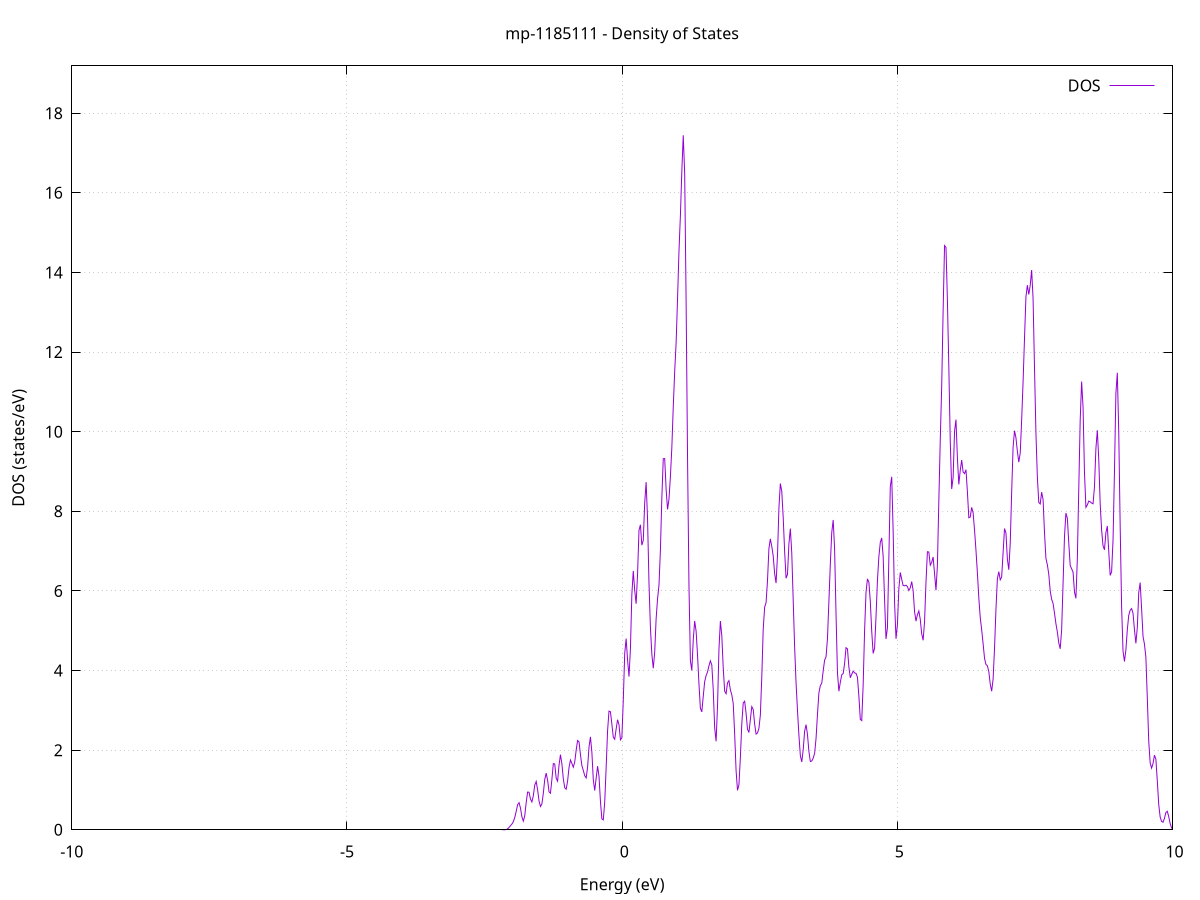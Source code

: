 set title 'mp-1185111 - Density of States'
set xlabel 'Energy (eV)'
set ylabel 'DOS (states/eV)'
set grid
set xrange [-10:10]
set yrange [0:19.187]
set xzeroaxis lt -1
set terminal png size 800,600
set output 'mp-1185111_dos_gnuplot.png'
plot '-' using 1:2 with lines title 'DOS'
-39.622100 0.000000
-39.596200 0.000000
-39.570200 0.000000
-39.544300 0.000000
-39.518400 0.000000
-39.492400 0.000000
-39.466500 0.000000
-39.440500 0.000000
-39.414600 0.000000
-39.388600 0.000000
-39.362700 0.000000
-39.336700 0.000000
-39.310800 0.000000
-39.284900 0.000000
-39.258900 0.000000
-39.233000 0.000000
-39.207000 0.000000
-39.181100 0.000000
-39.155100 0.000000
-39.129200 0.000000
-39.103200 0.000000
-39.077300 0.000000
-39.051400 0.000000
-39.025400 0.000000
-38.999500 0.000000
-38.973500 0.000000
-38.947600 0.000000
-38.921600 0.000000
-38.895700 0.000000
-38.869700 0.000000
-38.843800 0.000000
-38.817900 0.000000
-38.791900 0.000000
-38.766000 0.000000
-38.740000 0.000000
-38.714100 0.000000
-38.688100 0.000000
-38.662200 0.000000
-38.636200 0.000000
-38.610300 0.000000
-38.584400 0.000000
-38.558400 0.000000
-38.532500 0.000000
-38.506500 0.000000
-38.480600 0.000000
-38.454600 0.000000
-38.428700 0.000000
-38.402700 0.000000
-38.376800 0.000000
-38.350900 0.000000
-38.324900 0.000000
-38.299000 0.000000
-38.273000 0.000000
-38.247100 0.000000
-38.221100 0.000000
-38.195200 0.000000
-38.169300 0.000000
-38.143300 0.000000
-38.117400 0.000000
-38.091400 0.000000
-38.065500 0.000000
-38.039500 0.000000
-38.013600 0.000000
-37.987600 0.000000
-37.961700 0.000000
-37.935800 0.000000
-37.909800 0.000000
-37.883900 0.000000
-37.857900 0.000000
-37.832000 0.000000
-37.806000 0.000000
-37.780100 0.000000
-37.754100 0.000000
-37.728200 0.000000
-37.702300 0.000000
-37.676300 0.000000
-37.650400 0.000000
-37.624400 0.000000
-37.598500 0.000000
-37.572500 0.000000
-37.546600 0.000000
-37.520600 0.000000
-37.494700 0.000000
-37.468800 0.000000
-37.442800 0.000000
-37.416900 0.000500
-37.390900 0.011500
-37.365000 0.146200
-37.339000 1.101100
-37.313100 4.940000
-37.287100 13.221100
-37.261200 21.132600
-37.235300 20.185400
-37.209300 11.521200
-37.183400 3.926700
-37.157400 0.798200
-37.131500 0.096600
-37.105500 0.006900
-37.079600 0.000300
-37.053600 0.000000
-37.027700 0.000000
-37.001800 0.000000
-36.975800 0.000000
-36.949900 0.000000
-36.923900 0.000000
-36.898000 0.000000
-36.872000 0.000000
-36.846100 0.000000
-36.820100 0.000000
-36.794200 0.000000
-36.768300 0.000000
-36.742300 0.000000
-36.716400 0.000000
-36.690400 0.000000
-36.664500 0.000000
-36.638500 0.000000
-36.612600 0.000000
-36.586700 0.000000
-36.560700 0.000000
-36.534800 0.000000
-36.508800 0.000000
-36.482900 0.000000
-36.456900 0.000000
-36.431000 0.000000
-36.405000 0.000000
-36.379100 0.000000
-36.353200 0.000000
-36.327200 0.000000
-36.301300 0.000000
-36.275300 0.000000
-36.249400 0.000000
-36.223400 0.000000
-36.197500 0.000000
-36.171500 0.000000
-36.145600 0.000000
-36.119700 0.000000
-36.093700 0.000000
-36.067800 0.000000
-36.041800 0.000000
-36.015900 0.000000
-35.989900 0.000000
-35.964000 0.000000
-35.938000 0.000000
-35.912100 0.000000
-35.886200 0.000000
-35.860200 0.000000
-35.834300 0.000000
-35.808300 0.000000
-35.782400 0.000000
-35.756400 0.000000
-35.730500 0.000000
-35.704500 0.000000
-35.678600 0.000000
-35.652700 0.000000
-35.626700 0.000000
-35.600800 0.000000
-35.574800 0.000000
-35.548900 0.000000
-35.522900 0.000000
-35.497000 0.000000
-35.471000 0.000000
-35.445100 0.000000
-35.419200 0.000000
-35.393200 0.000000
-35.367300 0.000000
-35.341300 0.000000
-35.315400 0.000000
-35.289400 0.000000
-35.263500 0.000000
-35.237600 0.000000
-35.211600 0.000000
-35.185700 0.000000
-35.159700 0.000000
-35.133800 0.000000
-35.107800 0.000000
-35.081900 0.000000
-35.055900 0.000000
-35.030000 0.000000
-35.004100 0.000000
-34.978100 0.000000
-34.952200 0.000000
-34.926200 0.000000
-34.900300 0.000000
-34.874300 0.000000
-34.848400 0.000000
-34.822400 0.000000
-34.796500 0.000000
-34.770600 0.000000
-34.744600 0.000000
-34.718700 0.000000
-34.692700 0.000000
-34.666800 0.000000
-34.640800 0.000000
-34.614900 0.000000
-34.588900 0.000000
-34.563000 0.000000
-34.537100 0.000000
-34.511100 0.000000
-34.485200 0.000000
-34.459200 0.000000
-34.433300 0.000000
-34.407300 0.000000
-34.381400 0.000000
-34.355400 0.000000
-34.329500 0.000000
-34.303600 0.000000
-34.277600 0.000000
-34.251700 0.000000
-34.225700 0.000000
-34.199800 0.000000
-34.173800 0.000000
-34.147900 0.000000
-34.121900 0.000000
-34.096000 0.000000
-34.070100 0.000000
-34.044100 0.000000
-34.018200 0.000000
-33.992200 0.000000
-33.966300 0.000000
-33.940300 0.000000
-33.914400 0.000000
-33.888400 0.000000
-33.862500 0.000000
-33.836600 0.000000
-33.810600 0.000000
-33.784700 0.000000
-33.758700 0.000000
-33.732800 0.000000
-33.706800 0.000000
-33.680900 0.000000
-33.655000 0.000000
-33.629000 0.000000
-33.603100 0.000000
-33.577100 0.000000
-33.551200 0.000000
-33.525200 0.000000
-33.499300 0.000000
-33.473300 0.000000
-33.447400 0.000000
-33.421500 0.000000
-33.395500 0.000000
-33.369600 0.000000
-33.343600 0.000000
-33.317700 0.000000
-33.291700 0.000000
-33.265800 0.000000
-33.239800 0.000000
-33.213900 0.000000
-33.188000 0.000000
-33.162000 0.000000
-33.136100 0.000000
-33.110100 0.000000
-33.084200 0.000000
-33.058200 0.000000
-33.032300 0.000000
-33.006300 0.000000
-32.980400 0.000000
-32.954500 0.000000
-32.928500 0.000000
-32.902600 0.000000
-32.876600 0.000000
-32.850700 0.000000
-32.824700 0.000000
-32.798800 0.000000
-32.772800 0.000000
-32.746900 0.000000
-32.721000 0.000000
-32.695000 0.000000
-32.669100 0.000000
-32.643100 0.000000
-32.617200 0.000000
-32.591200 0.000000
-32.565300 0.000000
-32.539300 0.000000
-32.513400 0.000000
-32.487500 0.000000
-32.461500 0.000000
-32.435600 0.000000
-32.409600 0.000000
-32.383700 0.000000
-32.357700 0.000000
-32.331800 0.000000
-32.305800 0.000000
-32.279900 0.000000
-32.254000 0.000000
-32.228000 0.000000
-32.202100 0.000000
-32.176100 0.000000
-32.150200 0.000000
-32.124200 0.000000
-32.098300 0.000000
-32.072400 0.000000
-32.046400 0.000000
-32.020500 0.000000
-31.994500 0.000000
-31.968600 0.000000
-31.942600 0.000000
-31.916700 0.000000
-31.890700 0.000000
-31.864800 0.000000
-31.838900 0.000000
-31.812900 0.000000
-31.787000 0.000000
-31.761000 0.000000
-31.735100 0.000000
-31.709100 0.000000
-31.683200 0.000000
-31.657200 0.000000
-31.631300 0.000000
-31.605400 0.000000
-31.579400 0.000000
-31.553500 0.000000
-31.527500 0.000000
-31.501600 0.000000
-31.475600 0.000000
-31.449700 0.000000
-31.423700 0.000000
-31.397800 0.000000
-31.371900 0.000000
-31.345900 0.000000
-31.320000 0.000000
-31.294000 0.000000
-31.268100 0.000000
-31.242100 0.000000
-31.216200 0.000000
-31.190200 0.000000
-31.164300 0.000000
-31.138400 0.000900
-31.112400 0.019700
-31.086500 0.253200
-31.060500 1.948600
-31.034600 8.980800
-31.008600 24.830500
-30.982700 41.233200
-30.956700 41.149900
-30.930800 24.680200
-30.904900 8.890100
-30.878900 1.922700
-30.853000 0.279100
-30.827000 0.340300
-30.801100 2.007600
-30.775100 7.473300
-30.749200 16.610800
-30.723300 22.056600
-30.697300 17.502900
-30.671400 8.298000
-30.645400 2.348200
-30.619500 0.396100
-30.593500 0.039800
-30.567600 0.002400
-30.541600 0.000100
-30.515700 0.000000
-30.489800 0.000000
-30.463800 0.000000
-30.437900 0.000000
-30.411900 0.000000
-30.386000 0.000000
-30.360000 0.000000
-30.334100 0.000000
-30.308100 0.000000
-30.282200 0.000000
-30.256300 0.000000
-30.230300 0.000000
-30.204400 0.000000
-30.178400 0.000000
-30.152500 0.000000
-30.126500 0.000000
-30.100600 0.000000
-30.074600 0.000000
-30.048700 0.000000
-30.022800 0.000000
-29.996800 0.000000
-29.970900 0.000000
-29.944900 0.000000
-29.919000 0.000000
-29.893000 0.000000
-29.867100 0.000000
-29.841100 0.000000
-29.815200 0.000000
-29.789300 0.000000
-29.763300 0.000000
-29.737400 0.000000
-29.711400 0.000000
-29.685500 0.000000
-29.659500 0.000000
-29.633600 0.000000
-29.607600 0.000000
-29.581700 0.000000
-29.555800 0.000000
-29.529800 0.000000
-29.503900 0.000000
-29.477900 0.000000
-29.452000 0.000000
-29.426000 0.000000
-29.400100 0.000000
-29.374100 0.000000
-29.348200 0.000000
-29.322300 0.000000
-29.296300 0.000000
-29.270400 0.000000
-29.244400 0.000000
-29.218500 0.000000
-29.192500 0.000000
-29.166600 0.000000
-29.140700 0.000000
-29.114700 0.000000
-29.088800 0.000000
-29.062800 0.000000
-29.036900 0.000000
-29.010900 0.000000
-28.985000 0.000000
-28.959000 0.000000
-28.933100 0.000000
-28.907200 0.000000
-28.881200 0.000000
-28.855300 0.000000
-28.829300 0.000000
-28.803400 0.000000
-28.777400 0.000000
-28.751500 0.000000
-28.725500 0.000000
-28.699600 0.000000
-28.673700 0.000000
-28.647700 0.000000
-28.621800 0.000000
-28.595800 0.000000
-28.569900 0.000000
-28.543900 0.000000
-28.518000 0.000000
-28.492000 0.000000
-28.466100 0.000000
-28.440200 0.000000
-28.414200 0.000000
-28.388300 0.000000
-28.362300 0.000000
-28.336400 0.000000
-28.310400 0.000000
-28.284500 0.000000
-28.258500 0.000000
-28.232600 0.000000
-28.206700 0.000000
-28.180700 0.000000
-28.154800 0.000000
-28.128800 0.000000
-28.102900 0.000000
-28.076900 0.000000
-28.051000 0.000000
-28.025000 0.000000
-27.999100 0.000000
-27.973200 0.000000
-27.947200 0.000000
-27.921300 0.000000
-27.895300 0.000000
-27.869400 0.000000
-27.843400 0.000000
-27.817500 0.000000
-27.791500 0.000000
-27.765600 0.000000
-27.739700 0.000000
-27.713700 0.000000
-27.687800 0.000000
-27.661800 0.000000
-27.635900 0.000000
-27.609900 0.000000
-27.584000 0.000000
-27.558100 0.000000
-27.532100 0.000000
-27.506200 0.000000
-27.480200 0.000000
-27.454300 0.000000
-27.428300 0.000000
-27.402400 0.000000
-27.376400 0.000000
-27.350500 0.000000
-27.324600 0.000000
-27.298600 0.000000
-27.272700 0.000000
-27.246700 0.000000
-27.220800 0.000000
-27.194800 0.000000
-27.168900 0.000000
-27.142900 0.000000
-27.117000 0.000000
-27.091100 0.000000
-27.065100 0.000000
-27.039200 0.000000
-27.013200 0.000000
-26.987300 0.000000
-26.961300 0.000000
-26.935400 0.000000
-26.909400 0.000000
-26.883500 0.000000
-26.857600 0.000000
-26.831600 0.000000
-26.805700 0.000000
-26.779700 0.000000
-26.753800 0.000000
-26.727800 0.000000
-26.701900 0.000000
-26.675900 0.000000
-26.650000 0.000000
-26.624100 0.000000
-26.598100 0.000000
-26.572200 0.000000
-26.546200 0.000000
-26.520300 0.000000
-26.494300 0.000000
-26.468400 0.000000
-26.442400 0.000000
-26.416500 0.000000
-26.390600 0.000000
-26.364600 0.000000
-26.338700 0.000000
-26.312700 0.000000
-26.286800 0.000000
-26.260800 0.000000
-26.234900 0.000000
-26.209000 0.000000
-26.183000 0.000000
-26.157100 0.000000
-26.131100 0.000000
-26.105200 0.000000
-26.079200 0.000000
-26.053300 0.000000
-26.027300 0.000000
-26.001400 0.000000
-25.975500 0.000000
-25.949500 0.000000
-25.923600 0.000000
-25.897600 0.000000
-25.871700 0.000000
-25.845700 0.000000
-25.819800 0.000000
-25.793800 0.000000
-25.767900 0.000000
-25.742000 0.000000
-25.716000 0.000000
-25.690100 0.000000
-25.664100 0.000000
-25.638200 0.000000
-25.612200 0.000000
-25.586300 0.000000
-25.560300 0.000000
-25.534400 0.000000
-25.508500 0.000000
-25.482500 0.000000
-25.456600 0.000000
-25.430600 0.000000
-25.404700 0.000000
-25.378700 0.000000
-25.352800 0.000000
-25.326800 0.000000
-25.300900 0.000000
-25.275000 0.000000
-25.249000 0.000000
-25.223100 0.000000
-25.197100 0.000000
-25.171200 0.000000
-25.145200 0.000000
-25.119300 0.000000
-25.093300 0.000000
-25.067400 0.000000
-25.041500 0.000000
-25.015500 0.000000
-24.989600 0.000000
-24.963600 0.000000
-24.937700 0.000000
-24.911700 0.000000
-24.885800 0.000000
-24.859800 0.000000
-24.833900 0.000000
-24.808000 0.000000
-24.782000 0.000000
-24.756100 0.000000
-24.730100 0.000000
-24.704200 0.000000
-24.678200 0.000000
-24.652300 0.000000
-24.626400 0.000000
-24.600400 0.000000
-24.574500 0.000000
-24.548500 0.000000
-24.522600 0.000000
-24.496600 0.000000
-24.470700 0.000000
-24.444700 0.000000
-24.418800 0.000000
-24.392900 0.000000
-24.366900 0.000000
-24.341000 0.000000
-24.315000 0.000000
-24.289100 0.000000
-24.263100 0.000000
-24.237200 0.000000
-24.211200 0.000000
-24.185300 0.000000
-24.159400 0.000000
-24.133400 0.000000
-24.107500 0.000000
-24.081500 0.000000
-24.055600 0.000000
-24.029600 0.000000
-24.003700 0.000000
-23.977700 0.000000
-23.951800 0.000000
-23.925900 0.000000
-23.899900 0.000000
-23.874000 0.000000
-23.848000 0.000000
-23.822100 0.000000
-23.796100 0.000000
-23.770200 0.000000
-23.744200 0.000000
-23.718300 0.000000
-23.692400 0.000000
-23.666400 0.000000
-23.640500 0.000000
-23.614500 0.000000
-23.588600 0.000000
-23.562600 0.000000
-23.536700 0.000000
-23.510700 0.000000
-23.484800 0.000000
-23.458900 0.000000
-23.432900 0.000000
-23.407000 0.000000
-23.381000 0.000000
-23.355100 0.000000
-23.329100 0.000000
-23.303200 0.000000
-23.277200 0.000000
-23.251300 0.000000
-23.225400 0.000000
-23.199400 0.000000
-23.173500 0.000000
-23.147500 0.000000
-23.121600 0.000000
-23.095600 0.000000
-23.069700 0.000000
-23.043800 0.000000
-23.017800 0.000000
-22.991900 0.000000
-22.965900 0.000000
-22.940000 0.000000
-22.914000 0.000000
-22.888100 0.000000
-22.862100 0.000000
-22.836200 0.000000
-22.810300 0.000000
-22.784300 0.000000
-22.758400 0.000000
-22.732400 0.000000
-22.706500 0.000000
-22.680500 0.000000
-22.654600 0.000000
-22.628600 0.000000
-22.602700 0.000000
-22.576800 0.000000
-22.550800 0.000000
-22.524900 0.000000
-22.498900 0.000000
-22.473000 0.000000
-22.447000 0.000000
-22.421100 0.000000
-22.395100 0.000000
-22.369200 0.000000
-22.343300 0.000000
-22.317300 0.000000
-22.291400 0.000000
-22.265400 0.000000
-22.239500 0.000000
-22.213500 0.000000
-22.187600 0.000000
-22.161600 0.000000
-22.135700 0.000000
-22.109800 0.000000
-22.083800 0.000000
-22.057900 0.000000
-22.031900 0.000000
-22.006000 0.000000
-21.980000 0.000000
-21.954100 0.000000
-21.928100 0.000000
-21.902200 0.000000
-21.876300 0.000000
-21.850300 0.000000
-21.824400 0.000000
-21.798400 0.000000
-21.772500 0.000000
-21.746500 0.000000
-21.720600 0.000000
-21.694700 0.000000
-21.668700 0.000000
-21.642800 0.000000
-21.616800 0.000000
-21.590900 0.000000
-21.564900 0.000000
-21.539000 0.000000
-21.513000 0.000000
-21.487100 0.000000
-21.461200 0.000000
-21.435200 0.000000
-21.409300 0.000000
-21.383300 0.000000
-21.357400 0.000000
-21.331400 0.000000
-21.305500 0.000000
-21.279500 0.000000
-21.253600 0.000000
-21.227700 0.000000
-21.201700 0.000000
-21.175800 0.000000
-21.149800 0.000000
-21.123900 0.000000
-21.097900 0.000000
-21.072000 0.000000
-21.046000 0.000000
-21.020100 0.000000
-20.994200 0.000000
-20.968200 0.000000
-20.942300 0.000000
-20.916300 0.000000
-20.890400 0.000000
-20.864400 0.000000
-20.838500 0.000000
-20.812500 0.000000
-20.786600 0.000000
-20.760700 0.000000
-20.734700 0.000000
-20.708800 0.000000
-20.682800 0.000000
-20.656900 0.000000
-20.630900 0.000000
-20.605000 0.000000
-20.579000 0.000000
-20.553100 0.000000
-20.527200 0.000000
-20.501200 0.000000
-20.475300 0.000000
-20.449300 0.000000
-20.423400 0.000000
-20.397400 0.000000
-20.371500 0.000000
-20.345500 0.000000
-20.319600 0.000000
-20.293700 0.000000
-20.267700 0.000000
-20.241800 0.000000
-20.215800 0.000000
-20.189900 0.000000
-20.163900 0.000000
-20.138000 0.000000
-20.112100 0.000000
-20.086100 0.000000
-20.060200 0.000000
-20.034200 0.000000
-20.008300 0.000000
-19.982300 0.000000
-19.956400 0.000000
-19.930400 0.000000
-19.904500 0.000000
-19.878600 0.000000
-19.852600 0.000000
-19.826700 0.000000
-19.800700 0.000000
-19.774800 0.000000
-19.748800 0.000000
-19.722900 0.000000
-19.696900 0.000000
-19.671000 0.000000
-19.645100 0.000000
-19.619100 0.000000
-19.593200 0.000000
-19.567200 0.000000
-19.541300 0.000000
-19.515300 0.000000
-19.489400 0.000000
-19.463400 0.000000
-19.437500 0.000000
-19.411600 0.000800
-19.385600 0.016200
-19.359700 0.200300
-19.333700 1.511900
-19.307800 7.141400
-19.281800 21.741100
-19.255900 43.859600
-19.229900 59.299300
-19.204000 53.068900
-19.178100 30.587400
-19.152100 11.040400
-19.126200 2.443300
-19.100200 0.327000
-19.074300 0.026200
-19.048300 0.001300
-19.022400 0.000000
-18.996400 0.000000
-18.970500 0.000000
-18.944600 0.000000
-18.918600 0.000000
-18.892700 0.000000
-18.866700 0.000000
-18.840800 0.000000
-18.814800 0.000000
-18.788900 0.000000
-18.762900 0.000000
-18.737000 0.000000
-18.711100 0.000000
-18.685100 0.000000
-18.659200 0.000000
-18.633200 0.000000
-18.607300 0.000000
-18.581300 0.000000
-18.555400 0.000000
-18.529500 0.000000
-18.503500 0.000000
-18.477600 0.000000
-18.451600 0.000000
-18.425700 0.000000
-18.399700 0.000000
-18.373800 0.000000
-18.347800 0.000000
-18.321900 0.000000
-18.296000 0.000000
-18.270000 0.000000
-18.244100 0.000000
-18.218100 0.000000
-18.192200 0.000000
-18.166200 0.000000
-18.140300 0.000000
-18.114300 0.000000
-18.088400 0.000000
-18.062500 0.000000
-18.036500 0.000000
-18.010600 0.000000
-17.984600 0.000000
-17.958700 0.000000
-17.932700 0.000000
-17.906800 0.000000
-17.880800 0.000000
-17.854900 0.000000
-17.829000 0.000000
-17.803000 0.000000
-17.777100 0.000000
-17.751100 0.000000
-17.725200 0.000000
-17.699200 0.000000
-17.673300 0.000000
-17.647300 0.000000
-17.621400 0.000000
-17.595500 0.000000
-17.569500 0.000000
-17.543600 0.000000
-17.517600 0.000000
-17.491700 0.000000
-17.465700 0.000000
-17.439800 0.000000
-17.413800 0.000000
-17.387900 0.000000
-17.362000 0.000000
-17.336000 0.000000
-17.310100 0.000000
-17.284100 0.000000
-17.258200 0.000000
-17.232200 0.000000
-17.206300 0.000000
-17.180400 0.000000
-17.154400 0.000000
-17.128500 0.000000
-17.102500 0.000000
-17.076600 0.000000
-17.050600 0.000000
-17.024700 0.000000
-16.998700 0.000000
-16.972800 0.000000
-16.946900 0.000000
-16.920900 0.000000
-16.895000 0.000000
-16.869000 0.000000
-16.843100 0.000000
-16.817100 0.000000
-16.791200 0.000000
-16.765200 0.000000
-16.739300 0.000000
-16.713400 0.000000
-16.687400 0.000000
-16.661500 0.000000
-16.635500 0.000000
-16.609600 0.000000
-16.583600 0.000000
-16.557700 0.000000
-16.531700 0.000000
-16.505800 0.000000
-16.479900 0.000000
-16.453900 0.000000
-16.428000 0.000000
-16.402000 0.000000
-16.376100 0.000000
-16.350100 0.000000
-16.324200 0.000000
-16.298200 0.000000
-16.272300 0.000000
-16.246400 0.000000
-16.220400 0.000000
-16.194500 0.000000
-16.168500 0.000000
-16.142600 0.000000
-16.116600 0.000000
-16.090700 0.000000
-16.064700 0.000000
-16.038800 0.000000
-16.012900 0.000000
-15.986900 0.000000
-15.961000 0.000000
-15.935000 0.000000
-15.909100 0.000000
-15.883100 0.000000
-15.857200 0.000000
-15.831200 0.000000
-15.805300 0.000000
-15.779400 0.000000
-15.753400 0.000000
-15.727500 0.000000
-15.701500 0.000000
-15.675600 0.000000
-15.649600 0.000000
-15.623700 0.000000
-15.597800 0.000000
-15.571800 0.000000
-15.545900 0.000000
-15.519900 0.000000
-15.494000 0.000000
-15.468000 0.000000
-15.442100 0.000000
-15.416100 0.000000
-15.390200 0.000000
-15.364300 0.000000
-15.338300 0.000000
-15.312400 0.000000
-15.286400 0.000000
-15.260500 0.000000
-15.234500 0.000000
-15.208600 0.000000
-15.182600 0.000000
-15.156700 0.000000
-15.130800 0.000000
-15.104800 0.000000
-15.078900 0.000000
-15.052900 0.000000
-15.027000 0.000000
-15.001000 0.000000
-14.975100 0.000000
-14.949100 0.000000
-14.923200 0.000000
-14.897300 0.000000
-14.871300 0.000000
-14.845400 0.000000
-14.819400 0.000000
-14.793500 0.000000
-14.767500 0.000200
-14.741600 0.004100
-14.715600 0.060500
-14.689700 0.545100
-14.663800 3.049400
-14.637800 10.771500
-14.611900 24.706500
-14.585900 38.941500
-14.560000 47.884800
-14.534000 57.215700
-14.508100 73.422200
-14.482100 83.687000
-14.456200 68.997500
-14.430300 37.364600
-14.404300 12.839800
-14.378400 3.319500
-14.352400 4.330300
-14.326500 16.123500
-14.300500 40.199300
-14.274600 61.965500
-14.248700 58.846100
-14.222700 34.298700
-14.196800 12.209000
-14.170800 2.639700
-14.144900 0.344800
-14.118900 0.027100
-14.093000 0.001300
-14.067000 0.000000
-14.041100 0.000000
-14.015200 0.000000
-13.989200 0.000000
-13.963300 0.000000
-13.937300 0.000000
-13.911400 0.000000
-13.885400 0.000000
-13.859500 0.000000
-13.833500 0.000000
-13.807600 0.000000
-13.781700 0.000000
-13.755700 0.000000
-13.729800 0.000000
-13.703800 0.000000
-13.677900 0.000000
-13.651900 0.000000
-13.626000 0.000000
-13.600000 0.000000
-13.574100 0.000000
-13.548200 0.000000
-13.522200 0.000000
-13.496300 0.000000
-13.470300 0.000000
-13.444400 0.000000
-13.418400 0.000000
-13.392500 0.000000
-13.366500 0.000000
-13.340600 0.000000
-13.314700 0.000000
-13.288700 0.000000
-13.262800 0.000000
-13.236800 0.000000
-13.210900 0.000000
-13.184900 0.000000
-13.159000 0.000000
-13.133000 0.000000
-13.107100 0.000000
-13.081200 0.000000
-13.055200 0.000000
-13.029300 0.000000
-13.003300 0.000000
-12.977400 0.000000
-12.951400 0.000000
-12.925500 0.000000
-12.899500 0.000000
-12.873600 0.000000
-12.847700 0.000000
-12.821700 0.000000
-12.795800 0.000000
-12.769800 0.000000
-12.743900 0.000000
-12.717900 0.000000
-12.692000 0.000000
-12.666100 0.000000
-12.640100 0.000000
-12.614200 0.000000
-12.588200 0.000000
-12.562300 0.000000
-12.536300 0.000000
-12.510400 0.000000
-12.484400 0.000000
-12.458500 0.000000
-12.432600 0.000000
-12.406600 0.000000
-12.380700 0.000000
-12.354700 0.000000
-12.328800 0.000000
-12.302800 0.000000
-12.276900 0.000000
-12.250900 0.000000
-12.225000 0.000000
-12.199100 0.000000
-12.173100 0.000000
-12.147200 0.000000
-12.121200 0.000000
-12.095300 0.000000
-12.069300 0.000000
-12.043400 0.000000
-12.017400 0.000000
-11.991500 0.000000
-11.965600 0.000000
-11.939600 0.000000
-11.913700 0.000000
-11.887700 0.000000
-11.861800 0.000000
-11.835800 0.000000
-11.809900 0.000000
-11.783900 0.000000
-11.758000 0.000000
-11.732100 0.000000
-11.706100 0.000000
-11.680200 0.000000
-11.654200 0.000000
-11.628300 0.000000
-11.602300 0.000000
-11.576400 0.000000
-11.550400 0.000000
-11.524500 0.000000
-11.498600 0.000000
-11.472600 0.000000
-11.446700 0.000000
-11.420700 0.000000
-11.394800 0.000000
-11.368800 0.000000
-11.342900 0.000000
-11.316900 0.000000
-11.291000 0.000000
-11.265100 0.000000
-11.239100 0.000000
-11.213200 0.000000
-11.187200 0.000000
-11.161300 0.000000
-11.135300 0.000000
-11.109400 0.000000
-11.083500 0.000000
-11.057500 0.000000
-11.031600 0.000000
-11.005600 0.000000
-10.979700 0.000000
-10.953700 0.000000
-10.927800 0.000000
-10.901800 0.000000
-10.875900 0.000000
-10.850000 0.000000
-10.824000 0.000000
-10.798100 0.000000
-10.772100 0.000000
-10.746200 0.000000
-10.720200 0.000000
-10.694300 0.000000
-10.668300 0.000000
-10.642400 0.000000
-10.616500 0.000000
-10.590500 0.000000
-10.564600 0.000000
-10.538600 0.000000
-10.512700 0.000000
-10.486700 0.000000
-10.460800 0.000000
-10.434800 0.000000
-10.408900 0.000000
-10.383000 0.000000
-10.357000 0.000000
-10.331100 0.000000
-10.305100 0.000000
-10.279200 0.000000
-10.253200 0.000000
-10.227300 0.000000
-10.201300 0.000000
-10.175400 0.000000
-10.149500 0.000000
-10.123500 0.000000
-10.097600 0.000000
-10.071600 0.000000
-10.045700 0.000000
-10.019700 0.000000
-9.993800 0.000000
-9.967800 0.000000
-9.941900 0.000000
-9.916000 0.000000
-9.890000 0.000000
-9.864100 0.000000
-9.838100 0.000000
-9.812200 0.000000
-9.786200 0.000000
-9.760300 0.000000
-9.734400 0.000000
-9.708400 0.000000
-9.682500 0.000000
-9.656500 0.000000
-9.630600 0.000000
-9.604600 0.000000
-9.578700 0.000000
-9.552700 0.000000
-9.526800 0.000000
-9.500900 0.000000
-9.474900 0.000000
-9.449000 0.000000
-9.423000 0.000000
-9.397100 0.000000
-9.371100 0.000000
-9.345200 0.000000
-9.319200 0.000000
-9.293300 0.000000
-9.267400 0.000000
-9.241400 0.000000
-9.215500 0.000000
-9.189500 0.000000
-9.163600 0.000000
-9.137600 0.000000
-9.111700 0.000000
-9.085700 0.000000
-9.059800 0.000000
-9.033900 0.000000
-9.007900 0.000000
-8.982000 0.000000
-8.956000 0.000000
-8.930100 0.000000
-8.904100 0.000000
-8.878200 0.000000
-8.852200 0.000000
-8.826300 0.000000
-8.800400 0.000000
-8.774400 0.000000
-8.748500 0.000000
-8.722500 0.000000
-8.696600 0.000000
-8.670600 0.000000
-8.644700 0.000000
-8.618700 0.000000
-8.592800 0.000000
-8.566900 0.000000
-8.540900 0.000000
-8.515000 0.000000
-8.489000 0.000000
-8.463100 0.000000
-8.437100 0.000000
-8.411200 0.000000
-8.385200 0.000000
-8.359300 0.000000
-8.333400 0.000000
-8.307400 0.000000
-8.281500 0.000000
-8.255500 0.000000
-8.229600 0.000000
-8.203600 0.000000
-8.177700 0.000000
-8.151800 0.000000
-8.125800 0.000000
-8.099900 0.000000
-8.073900 0.000000
-8.048000 0.000000
-8.022000 0.000000
-7.996100 0.000000
-7.970100 0.000000
-7.944200 0.000000
-7.918300 0.000000
-7.892300 0.000000
-7.866400 0.000000
-7.840400 0.000000
-7.814500 0.000000
-7.788500 0.000000
-7.762600 0.000000
-7.736600 0.000000
-7.710700 0.000000
-7.684800 0.000000
-7.658800 0.000000
-7.632900 0.000000
-7.606900 0.000000
-7.581000 0.000000
-7.555000 0.000000
-7.529100 0.000000
-7.503100 0.000000
-7.477200 0.000000
-7.451300 0.000000
-7.425300 0.000000
-7.399400 0.000000
-7.373400 0.000000
-7.347500 0.000000
-7.321500 0.000000
-7.295600 0.000000
-7.269600 0.000000
-7.243700 0.000000
-7.217800 0.000000
-7.191800 0.000000
-7.165900 0.000000
-7.139900 0.000000
-7.114000 0.000000
-7.088000 0.000000
-7.062100 0.000000
-7.036100 0.000000
-7.010200 0.000000
-6.984300 0.000000
-6.958300 0.000000
-6.932400 0.000000
-6.906400 0.000000
-6.880500 0.000000
-6.854500 0.000000
-6.828600 0.000000
-6.802600 0.000000
-6.776700 0.000000
-6.750800 0.000000
-6.724800 0.000000
-6.698900 0.000000
-6.672900 0.000000
-6.647000 0.000000
-6.621000 0.000000
-6.595100 0.000000
-6.569200 0.000000
-6.543200 0.000000
-6.517300 0.000000
-6.491300 0.000000
-6.465400 0.000000
-6.439400 0.000000
-6.413500 0.000000
-6.387500 0.000000
-6.361600 0.000000
-6.335700 0.000000
-6.309700 0.000000
-6.283800 0.000000
-6.257800 0.000000
-6.231900 0.000000
-6.205900 0.000000
-6.180000 0.000000
-6.154000 0.000000
-6.128100 0.000000
-6.102200 0.000000
-6.076200 0.000000
-6.050300 0.000000
-6.024300 0.000000
-5.998400 0.000000
-5.972400 0.000000
-5.946500 0.000000
-5.920500 0.000000
-5.894600 0.000000
-5.868700 0.000000
-5.842700 0.000000
-5.816800 0.000000
-5.790800 0.000000
-5.764900 0.000000
-5.738900 0.000000
-5.713000 0.000000
-5.687000 0.000000
-5.661100 0.000000
-5.635200 0.000000
-5.609200 0.000000
-5.583300 0.000000
-5.557300 0.000000
-5.531400 0.000000
-5.505400 0.000000
-5.479500 0.000000
-5.453500 0.000000
-5.427600 0.000000
-5.401700 0.000000
-5.375700 0.000000
-5.349800 0.000000
-5.323800 0.000000
-5.297900 0.000000
-5.271900 0.000000
-5.246000 0.000000
-5.220100 0.000000
-5.194100 0.000000
-5.168200 0.000000
-5.142200 0.000000
-5.116300 0.000000
-5.090300 0.000000
-5.064400 0.000000
-5.038400 0.000000
-5.012500 0.000000
-4.986600 0.000000
-4.960600 0.000000
-4.934700 0.000000
-4.908700 0.000000
-4.882800 0.000000
-4.856800 0.000000
-4.830900 0.000000
-4.804900 0.000000
-4.779000 0.000000
-4.753100 0.000000
-4.727100 0.000000
-4.701200 0.000000
-4.675200 0.000000
-4.649300 0.000000
-4.623300 0.000000
-4.597400 0.000000
-4.571400 0.000000
-4.545500 0.000000
-4.519600 0.000000
-4.493600 0.000000
-4.467700 0.000000
-4.441700 0.000000
-4.415800 0.000000
-4.389800 0.000000
-4.363900 0.000000
-4.337900 0.000000
-4.312000 0.000000
-4.286100 0.000000
-4.260100 0.000000
-4.234200 0.000000
-4.208200 0.000000
-4.182300 0.000000
-4.156300 0.000000
-4.130400 0.000000
-4.104400 0.000000
-4.078500 0.000000
-4.052600 0.000000
-4.026600 0.000000
-4.000700 0.000000
-3.974700 0.000000
-3.948800 0.000000
-3.922800 0.000000
-3.896900 0.000000
-3.870900 0.000000
-3.845000 0.000000
-3.819100 0.000000
-3.793100 0.000000
-3.767200 0.000000
-3.741200 0.000000
-3.715300 0.000000
-3.689300 0.000000
-3.663400 0.000000
-3.637500 0.000000
-3.611500 0.000000
-3.585600 0.000000
-3.559600 0.000000
-3.533700 0.000000
-3.507700 0.000000
-3.481800 0.000000
-3.455800 0.000000
-3.429900 0.000000
-3.404000 0.000000
-3.378000 0.000000
-3.352100 0.000000
-3.326100 0.000000
-3.300200 0.000000
-3.274200 0.000000
-3.248300 0.000000
-3.222300 0.000000
-3.196400 0.000000
-3.170500 0.000000
-3.144500 0.000000
-3.118600 0.000000
-3.092600 0.000000
-3.066700 0.000000
-3.040700 0.000000
-3.014800 0.000000
-2.988800 0.000000
-2.962900 0.000000
-2.937000 0.000000
-2.911000 0.000000
-2.885100 0.000000
-2.859100 0.000000
-2.833200 0.000000
-2.807200 0.000000
-2.781300 0.000000
-2.755300 0.000000
-2.729400 0.000000
-2.703500 0.000000
-2.677500 0.000000
-2.651600 0.000000
-2.625600 0.000000
-2.599700 0.000000
-2.573700 0.000000
-2.547800 0.000000
-2.521800 0.000000
-2.495900 0.000000
-2.470000 0.000000
-2.444000 0.000000
-2.418100 0.000000
-2.392100 0.000000
-2.366200 0.000000
-2.340200 0.000000
-2.314300 0.000000
-2.288300 0.000000
-2.262400 0.000000
-2.236500 0.000000
-2.210500 0.000000
-2.184600 0.000000
-2.158600 0.000100
-2.132700 0.000800
-2.106700 0.005600
-2.080800 0.023300
-2.054900 0.060100
-2.028900 0.102800
-2.003000 0.142800
-1.977000 0.204300
-1.951100 0.309000
-1.925100 0.463500
-1.899200 0.628800
-1.873200 0.680800
-1.847300 0.546000
-1.821400 0.324600
-1.795400 0.216400
-1.769500 0.355900
-1.743500 0.684100
-1.717600 0.947100
-1.691600 0.943000
-1.665700 0.772000
-1.639700 0.699500
-1.613800 0.853800
-1.587900 1.122700
-1.561900 1.214300
-1.536000 1.003900
-1.510000 0.722400
-1.484100 0.584500
-1.458100 0.649800
-1.432200 0.916500
-1.406200 1.263300
-1.380300 1.423000
-1.354400 1.246600
-1.328400 0.953600
-1.302500 0.918100
-1.276500 1.263400
-1.250600 1.663300
-1.224600 1.651000
-1.198700 1.293300
-1.172700 1.220900
-1.146800 1.624300
-1.120900 1.887000
-1.094900 1.656700
-1.069000 1.282400
-1.043000 1.054600
-1.017100 1.019700
-0.991100 1.223000
-0.965200 1.566100
-0.939200 1.751900
-0.913300 1.667000
-0.887400 1.571500
-0.861400 1.703100
-0.835500 1.998000
-0.809500 2.241900
-0.783600 2.208500
-0.757600 1.889000
-0.731700 1.610200
-0.705800 1.491900
-0.679800 1.358300
-0.653900 1.302600
-0.627900 1.572400
-0.602000 2.078400
-0.576000 2.333900
-0.550100 1.947100
-0.524100 1.253600
-0.498200 0.984900
-0.472300 1.295500
-0.446300 1.597700
-0.420400 1.340300
-0.394400 0.715800
-0.368500 0.272100
-0.342500 0.249100
-0.316600 0.693200
-0.290600 1.564600
-0.264700 2.487300
-0.238800 2.980400
-0.212800 2.965400
-0.186900 2.657700
-0.160900 2.326900
-0.135000 2.273300
-0.109000 2.533300
-0.083100 2.765000
-0.057100 2.638400
-0.031200 2.258600
-0.005300 2.309100
0.020700 3.247400
0.046600 4.427100
0.072600 4.800400
0.098500 4.264900
0.124500 3.847000
0.150400 4.545500
0.176400 5.912200
0.202300 6.502300
0.228200 6.012900
0.254200 5.676700
0.280100 6.428300
0.306100 7.522500
0.332000 7.660800
0.358000 7.148700
0.383900 7.266500
0.409900 8.209000
0.435800 8.733000
0.461700 7.799200
0.487700 6.195300
0.513600 5.086600
0.539600 4.408800
0.565500 4.056700
0.591500 4.457900
0.617400 5.301900
0.643400 5.802400
0.669300 6.143700
0.695200 7.021400
0.721200 8.338200
0.747100 9.320500
0.773100 9.323400
0.799000 8.554000
0.825000 8.047700
0.850900 8.301600
0.876800 8.865800
0.902800 9.596100
0.928700 10.620400
0.954700 11.510500
0.980600 12.223800
1.006600 13.328700
1.032500 14.525100
1.058500 15.423100
1.084400 16.542900
1.110300 17.442900
1.136300 16.485800
1.162200 13.290800
1.188200 9.353200
1.214100 6.130800
1.240100 4.247300
1.266000 3.999500
1.292000 4.771300
1.317900 5.243600
1.343800 4.989300
1.369800 4.391500
1.395700 3.664300
1.421700 3.051500
1.447600 2.960900
1.473600 3.350600
1.499500 3.722200
1.525500 3.872500
1.551400 3.965000
1.577300 4.115800
1.603300 4.243100
1.629200 4.138300
1.655200 3.520500
1.681100 2.561400
1.707100 2.223200
1.733000 3.111500
1.759000 4.534500
1.784900 5.243200
1.810800 4.872300
1.836800 4.064400
1.862700 3.481600
1.888700 3.417600
1.914600 3.692000
1.940600 3.746800
1.966500 3.512600
1.992500 3.388300
2.018400 3.169300
2.044300 2.418000
2.070300 1.485900
2.096200 0.990800
2.122200 1.131500
2.148100 1.815200
2.174100 2.667100
2.200000 3.184800
2.225900 3.229500
2.251900 2.926900
2.277800 2.526600
2.303800 2.443300
2.329700 2.769900
2.355700 3.093000
2.381600 3.023000
2.407600 2.655200
2.433500 2.405100
2.459400 2.432400
2.485400 2.546500
2.511300 2.880400
2.537300 3.846100
2.563200 5.040200
2.589200 5.591500
2.615100 5.703500
2.641100 6.258800
2.667000 7.064800
2.692900 7.306900
2.718900 7.117400
2.744800 6.876300
2.770800 6.435300
2.796700 6.195900
2.822700 6.895100
2.848600 8.081100
2.874600 8.697000
2.900500 8.500300
2.926400 7.845400
2.952400 6.994600
2.978300 6.317900
3.004300 6.412800
3.030200 7.181700
3.056200 7.564700
3.082100 6.949000
3.108100 5.764100
3.134000 4.595300
3.159900 3.690100
3.185900 2.998800
3.211800 2.375800
3.237800 1.864900
3.263700 1.703600
3.289700 2.008900
3.315600 2.473100
3.341600 2.640500
3.367500 2.392100
3.393400 1.966400
3.419400 1.715400
3.445300 1.727100
3.471300 1.798400
3.497200 1.919200
3.523200 2.293700
3.549100 2.902000
3.575100 3.438800
3.601000 3.620700
3.626900 3.681000
3.652900 3.989500
3.678800 4.260700
3.704800 4.343300
3.730700 4.802000
3.756700 5.736300
3.782600 6.676200
3.808500 7.464500
3.834500 7.781100
3.860400 7.056900
3.886400 5.417200
3.912300 3.942500
3.938300 3.479400
3.964200 3.705000
3.990200 3.893200
4.016100 3.923000
4.042000 4.173700
4.068000 4.573400
4.093900 4.543900
4.119900 4.087600
4.145800 3.818700
4.171800 3.904400
4.197700 3.985900
4.223700 3.939200
4.249600 3.929500
4.275500 3.829600
4.301500 3.358700
4.327400 2.771500
4.353400 2.741700
4.379300 3.642100
4.405300 5.005300
4.431200 5.967100
4.457200 6.301500
4.483100 6.220500
4.509000 5.740000
4.535000 4.982600
4.560900 4.429500
4.586900 4.561000
4.612800 5.355300
4.638800 6.262400
4.664700 6.859600
4.690700 7.219300
4.716600 7.329000
4.742500 6.869500
4.768500 5.781200
4.794400 4.791900
4.820400 5.075500
4.846300 6.827900
4.872300 8.616800
4.898200 8.865300
4.924200 7.500500
4.950100 5.718900
4.976000 4.797000
5.002000 5.154500
5.027900 6.061100
5.053900 6.463400
5.079800 6.290500
5.105800 6.135100
5.131700 6.128200
5.157700 6.142500
5.183600 6.108200
5.209500 6.009400
5.235500 6.076800
5.261400 6.234100
5.287400 6.009900
5.313300 5.479500
5.339300 5.240500
5.365200 5.402600
5.391100 5.495900
5.417100 5.283800
5.443000 4.919900
5.469000 4.759400
5.494900 5.225600
5.520900 6.218200
5.546800 6.984100
5.572800 6.974900
5.598700 6.645000
5.624600 6.716700
5.650600 6.851700
5.676500 6.432500
5.702500 6.016500
5.728400 6.646100
5.754400 8.256900
5.780300 9.795200
5.806300 11.139800
5.832200 13.034700
5.858100 14.674100
5.884100 14.628800
5.910000 13.314400
5.936000 11.617000
5.961900 9.768400
5.987900 8.557800
6.013800 8.847300
6.039800 10.007800
6.065700 10.302100
6.091600 9.338000
6.117600 8.674900
6.143500 9.026500
6.169500 9.285600
6.195400 8.986000
6.221400 8.946900
6.247300 9.042500
6.273300 8.489800
6.299200 7.837400
6.325100 7.855000
6.351100 8.098200
6.377000 7.963200
6.403000 7.528400
6.428900 7.021300
6.454900 6.451700
6.480800 5.824100
6.506800 5.325700
6.532700 5.025300
6.558600 4.676900
6.584600 4.307000
6.610500 4.152700
6.636500 4.119700
6.662400 3.973900
6.688400 3.661500
6.714300 3.480600
6.740200 3.782200
6.766200 4.552000
6.792100 5.533800
6.818100 6.308200
6.844000 6.483700
6.870000 6.277600
6.895900 6.349100
6.921900 6.955200
6.947800 7.565800
6.973700 7.455700
6.999700 6.798800
7.025600 6.531500
7.051600 7.195200
7.077500 8.478400
7.103500 9.612700
7.129400 10.023800
7.155400 9.848200
7.181300 9.507800
7.207200 9.233800
7.233200 9.463200
7.259100 10.290700
7.285100 11.253400
7.311000 12.338700
7.337000 13.384100
7.362900 13.679600
7.388900 13.445500
7.414800 13.673700
7.440700 14.058900
7.466700 13.341200
7.492600 11.604300
7.518600 9.969500
7.544500 8.856200
7.570500 8.220200
7.596400 8.184600
7.622400 8.479700
7.648300 8.295000
7.674200 7.465900
7.700200 6.814500
7.726100 6.657100
7.752100 6.416900
7.778000 5.999300
7.804000 5.790800
7.829900 5.684800
7.855900 5.440400
7.881800 5.177300
7.907700 4.969700
7.933700 4.696400
7.959600 4.544900
7.985600 5.019900
8.011500 6.175600
8.037500 7.365900
8.063400 7.953400
8.089400 7.826000
8.115300 7.203500
8.141200 6.638500
8.167200 6.554600
8.193100 6.470800
8.219100 5.969200
8.245000 5.813000
8.271000 6.811300
8.296900 8.564600
8.322800 10.286100
8.348800 11.257200
8.374700 10.618300
8.400700 8.971700
8.426600 8.097200
8.452600 8.159200
8.478500 8.256100
8.504500 8.239600
8.530400 8.205200
8.556300 8.188600
8.582300 8.613500
8.608200 9.570200
8.634200 10.036000
8.660100 9.302900
8.686100 8.188000
8.712000 7.526400
8.738000 7.131500
8.763900 7.032500
8.789800 7.459800
8.815800 7.630200
8.841700 6.989400
8.867700 6.388800
8.893600 6.479700
8.919600 7.275900
8.945500 8.991400
8.971500 10.957500
8.997400 11.478200
9.023300 9.998100
9.049300 7.622300
9.075200 5.598600
9.101200 4.488600
9.127100 4.227900
9.153100 4.513500
9.179000 5.023300
9.205000 5.386100
9.230900 5.513300
9.256800 5.555900
9.282800 5.438800
9.308700 5.026500
9.334700 4.682600
9.360600 5.080400
9.386600 5.957700
9.412500 6.208700
9.438500 5.558100
9.464400 4.855200
9.490300 4.663800
9.516300 4.334100
9.542200 3.311500
9.568200 2.227000
9.594100 1.682600
9.620100 1.548900
9.646000 1.663300
9.672000 1.873200
9.697900 1.775000
9.723800 1.230300
9.749800 0.636000
9.775700 0.320200
9.801700 0.208700
9.827600 0.189400
9.853600 0.283900
9.879500 0.432600
9.905400 0.464600
9.931400 0.332000
9.957300 0.157700
9.983300 0.049200
10.009200 0.009800
10.035200 0.001200
10.061100 0.000100
10.087100 0.000000
10.113000 0.000000
10.138900 0.000000
10.164900 0.000000
10.190800 0.000000
10.216800 0.000000
10.242700 0.000000
10.268700 0.000000
10.294600 0.000000
10.320600 0.000000
10.346500 0.000000
10.372400 0.000000
10.398400 0.000000
10.424300 0.000000
10.450300 0.000000
10.476200 0.000000
10.502200 0.000000
10.528100 0.000000
10.554100 0.000000
10.580000 0.000000
10.605900 0.000000
10.631900 0.000000
10.657800 0.000000
10.683800 0.000000
10.709700 0.000000
10.735700 0.000000
10.761600 0.000000
10.787600 0.000000
10.813500 0.000000
10.839400 0.000000
10.865400 0.000000
10.891300 0.000000
10.917300 0.000000
10.943200 0.000000
10.969200 0.000000
10.995100 0.000000
11.021100 0.000000
11.047000 0.000000
11.072900 0.000000
11.098900 0.000000
11.124800 0.000000
11.150800 0.000000
11.176700 0.000000
11.202700 0.000000
11.228600 0.000000
11.254500 0.000000
11.280500 0.000000
11.306400 0.000000
11.332400 0.000000
11.358300 0.000000
11.384300 0.000000
11.410200 0.000000
11.436200 0.000000
11.462100 0.000000
11.488000 0.000000
11.514000 0.000000
11.539900 0.000000
11.565900 0.000000
11.591800 0.000000
11.617800 0.000000
11.643700 0.000000
11.669700 0.000000
11.695600 0.000000
11.721500 0.000000
11.747500 0.000000
11.773400 0.000000
11.799400 0.000000
11.825300 0.000000
11.851300 0.000000
11.877200 0.000000
11.903200 0.000000
11.929100 0.000000
11.955000 0.000000
11.981000 0.000000
12.006900 0.000000
12.032900 0.000000
12.058800 0.000000
12.084800 0.000000
12.110700 0.000000
12.136700 0.000000
12.162600 0.000000
12.188500 0.000000
12.214500 0.000000
12.240400 0.000000
12.266400 0.000000
e
